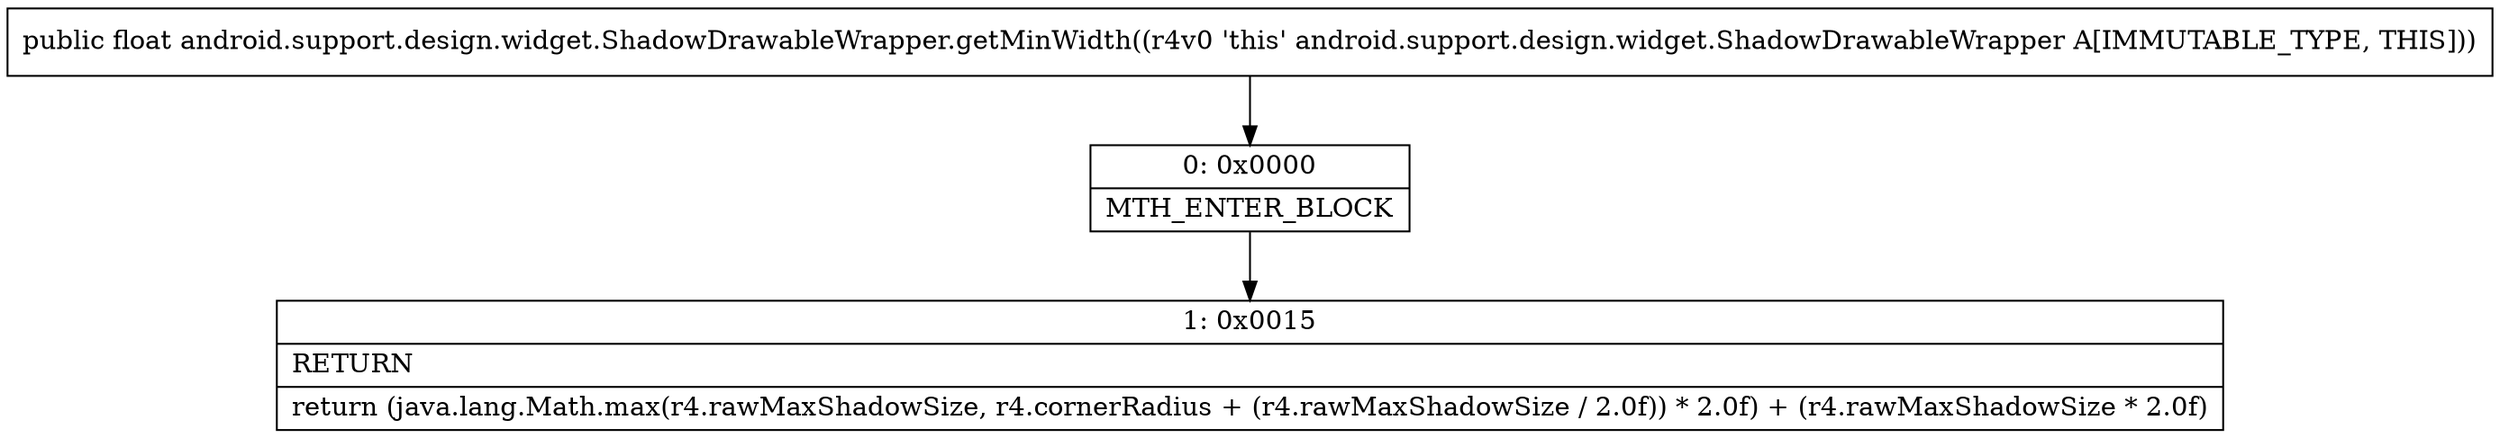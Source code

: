 digraph "CFG forandroid.support.design.widget.ShadowDrawableWrapper.getMinWidth()F" {
Node_0 [shape=record,label="{0\:\ 0x0000|MTH_ENTER_BLOCK\l}"];
Node_1 [shape=record,label="{1\:\ 0x0015|RETURN\l|return (java.lang.Math.max(r4.rawMaxShadowSize, r4.cornerRadius + (r4.rawMaxShadowSize \/ 2.0f)) * 2.0f) + (r4.rawMaxShadowSize * 2.0f)\l}"];
MethodNode[shape=record,label="{public float android.support.design.widget.ShadowDrawableWrapper.getMinWidth((r4v0 'this' android.support.design.widget.ShadowDrawableWrapper A[IMMUTABLE_TYPE, THIS])) }"];
MethodNode -> Node_0;
Node_0 -> Node_1;
}

